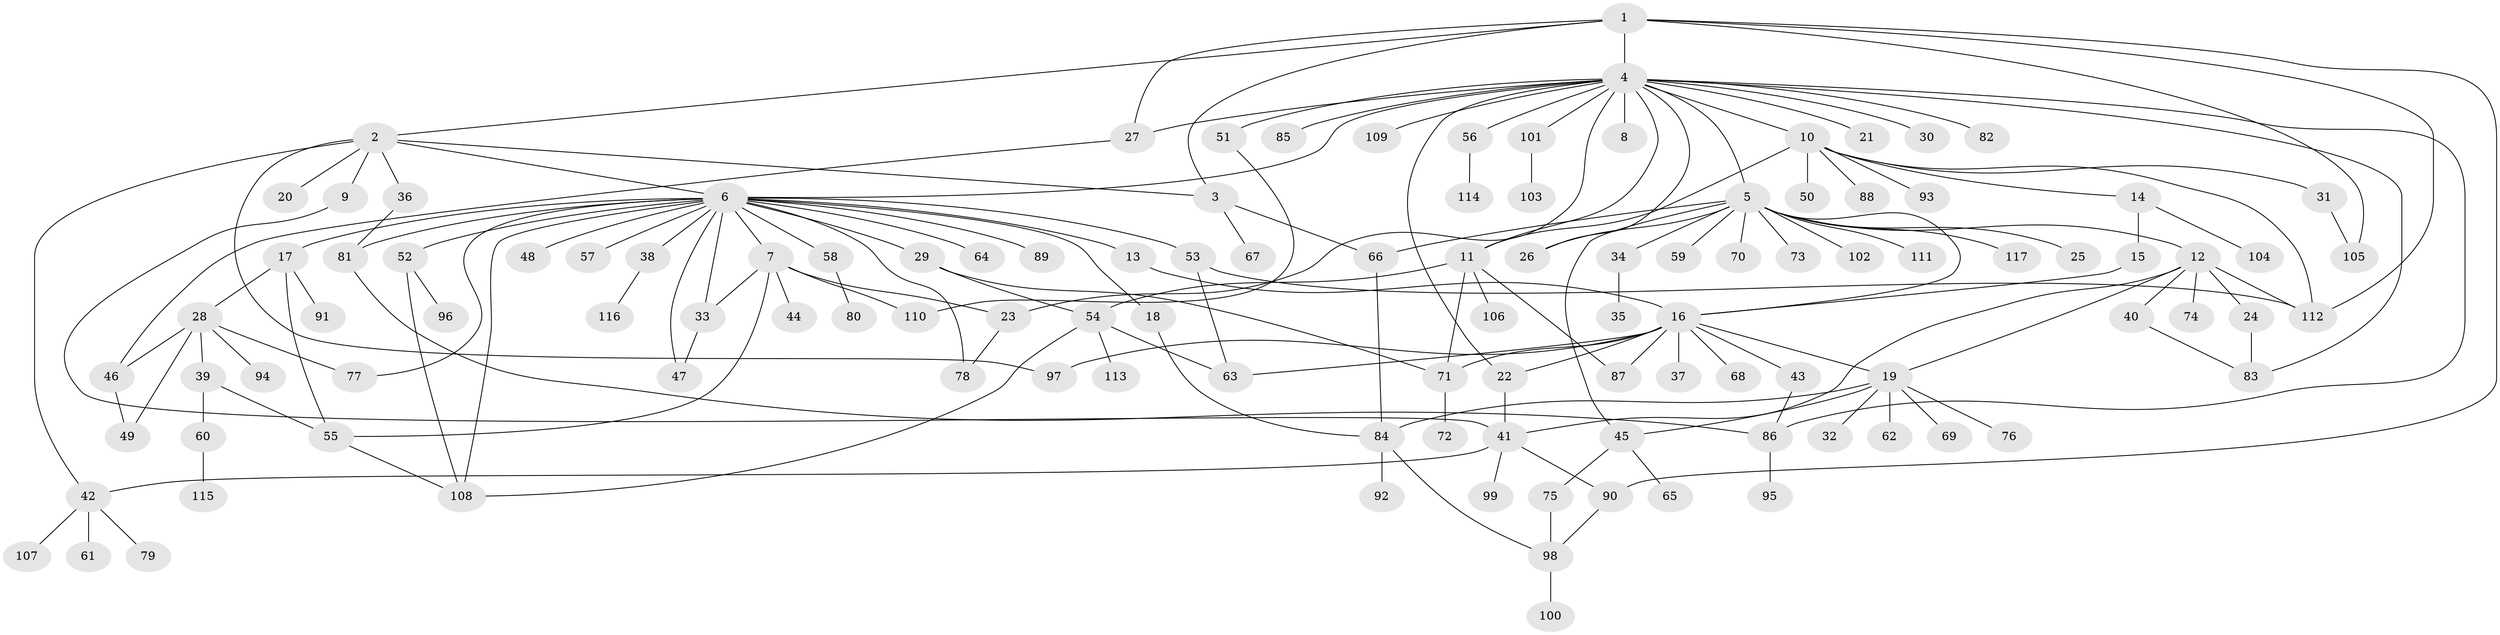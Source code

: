 // coarse degree distribution, {8: 0.02197802197802198, 11: 0.01098901098901099, 3: 0.08791208791208792, 20: 0.02197802197802198, 13: 0.01098901098901099, 1: 0.4945054945054945, 2: 0.2087912087912088, 7: 0.04395604395604396, 5: 0.03296703296703297, 6: 0.03296703296703297, 12: 0.01098901098901099, 4: 0.02197802197802198}
// Generated by graph-tools (version 1.1) at 2025/23/03/03/25 07:23:51]
// undirected, 117 vertices, 164 edges
graph export_dot {
graph [start="1"]
  node [color=gray90,style=filled];
  1;
  2;
  3;
  4;
  5;
  6;
  7;
  8;
  9;
  10;
  11;
  12;
  13;
  14;
  15;
  16;
  17;
  18;
  19;
  20;
  21;
  22;
  23;
  24;
  25;
  26;
  27;
  28;
  29;
  30;
  31;
  32;
  33;
  34;
  35;
  36;
  37;
  38;
  39;
  40;
  41;
  42;
  43;
  44;
  45;
  46;
  47;
  48;
  49;
  50;
  51;
  52;
  53;
  54;
  55;
  56;
  57;
  58;
  59;
  60;
  61;
  62;
  63;
  64;
  65;
  66;
  67;
  68;
  69;
  70;
  71;
  72;
  73;
  74;
  75;
  76;
  77;
  78;
  79;
  80;
  81;
  82;
  83;
  84;
  85;
  86;
  87;
  88;
  89;
  90;
  91;
  92;
  93;
  94;
  95;
  96;
  97;
  98;
  99;
  100;
  101;
  102;
  103;
  104;
  105;
  106;
  107;
  108;
  109;
  110;
  111;
  112;
  113;
  114;
  115;
  116;
  117;
  1 -- 2;
  1 -- 3;
  1 -- 4;
  1 -- 27;
  1 -- 90;
  1 -- 105;
  1 -- 112;
  2 -- 3;
  2 -- 6;
  2 -- 9;
  2 -- 20;
  2 -- 36;
  2 -- 42;
  2 -- 97;
  3 -- 66;
  3 -- 67;
  4 -- 5;
  4 -- 6;
  4 -- 8;
  4 -- 10;
  4 -- 11;
  4 -- 21;
  4 -- 22;
  4 -- 23;
  4 -- 26;
  4 -- 27;
  4 -- 30;
  4 -- 51;
  4 -- 56;
  4 -- 82;
  4 -- 83;
  4 -- 85;
  4 -- 86;
  4 -- 101;
  4 -- 109;
  5 -- 12;
  5 -- 16;
  5 -- 25;
  5 -- 26;
  5 -- 34;
  5 -- 45;
  5 -- 59;
  5 -- 66;
  5 -- 70;
  5 -- 73;
  5 -- 102;
  5 -- 111;
  5 -- 117;
  6 -- 7;
  6 -- 13;
  6 -- 17;
  6 -- 18;
  6 -- 29;
  6 -- 33;
  6 -- 38;
  6 -- 47;
  6 -- 48;
  6 -- 52;
  6 -- 53;
  6 -- 57;
  6 -- 58;
  6 -- 64;
  6 -- 77;
  6 -- 78;
  6 -- 81;
  6 -- 89;
  6 -- 108;
  7 -- 23;
  7 -- 33;
  7 -- 44;
  7 -- 55;
  7 -- 110;
  9 -- 41;
  10 -- 11;
  10 -- 14;
  10 -- 31;
  10 -- 50;
  10 -- 88;
  10 -- 93;
  10 -- 112;
  11 -- 54;
  11 -- 71;
  11 -- 87;
  11 -- 106;
  12 -- 19;
  12 -- 24;
  12 -- 40;
  12 -- 41;
  12 -- 74;
  12 -- 112;
  13 -- 16;
  14 -- 15;
  14 -- 104;
  15 -- 16;
  16 -- 19;
  16 -- 22;
  16 -- 37;
  16 -- 43;
  16 -- 63;
  16 -- 68;
  16 -- 71;
  16 -- 87;
  16 -- 97;
  17 -- 28;
  17 -- 55;
  17 -- 91;
  18 -- 84;
  19 -- 32;
  19 -- 45;
  19 -- 62;
  19 -- 69;
  19 -- 76;
  19 -- 84;
  22 -- 41;
  23 -- 78;
  24 -- 83;
  27 -- 46;
  28 -- 39;
  28 -- 46;
  28 -- 49;
  28 -- 77;
  28 -- 94;
  29 -- 54;
  29 -- 71;
  31 -- 105;
  33 -- 47;
  34 -- 35;
  36 -- 81;
  38 -- 116;
  39 -- 55;
  39 -- 60;
  40 -- 83;
  41 -- 42;
  41 -- 90;
  41 -- 99;
  42 -- 61;
  42 -- 79;
  42 -- 107;
  43 -- 86;
  45 -- 65;
  45 -- 75;
  46 -- 49;
  51 -- 110;
  52 -- 96;
  52 -- 108;
  53 -- 63;
  53 -- 112;
  54 -- 63;
  54 -- 108;
  54 -- 113;
  55 -- 108;
  56 -- 114;
  58 -- 80;
  60 -- 115;
  66 -- 84;
  71 -- 72;
  75 -- 98;
  81 -- 86;
  84 -- 92;
  84 -- 98;
  86 -- 95;
  90 -- 98;
  98 -- 100;
  101 -- 103;
}
